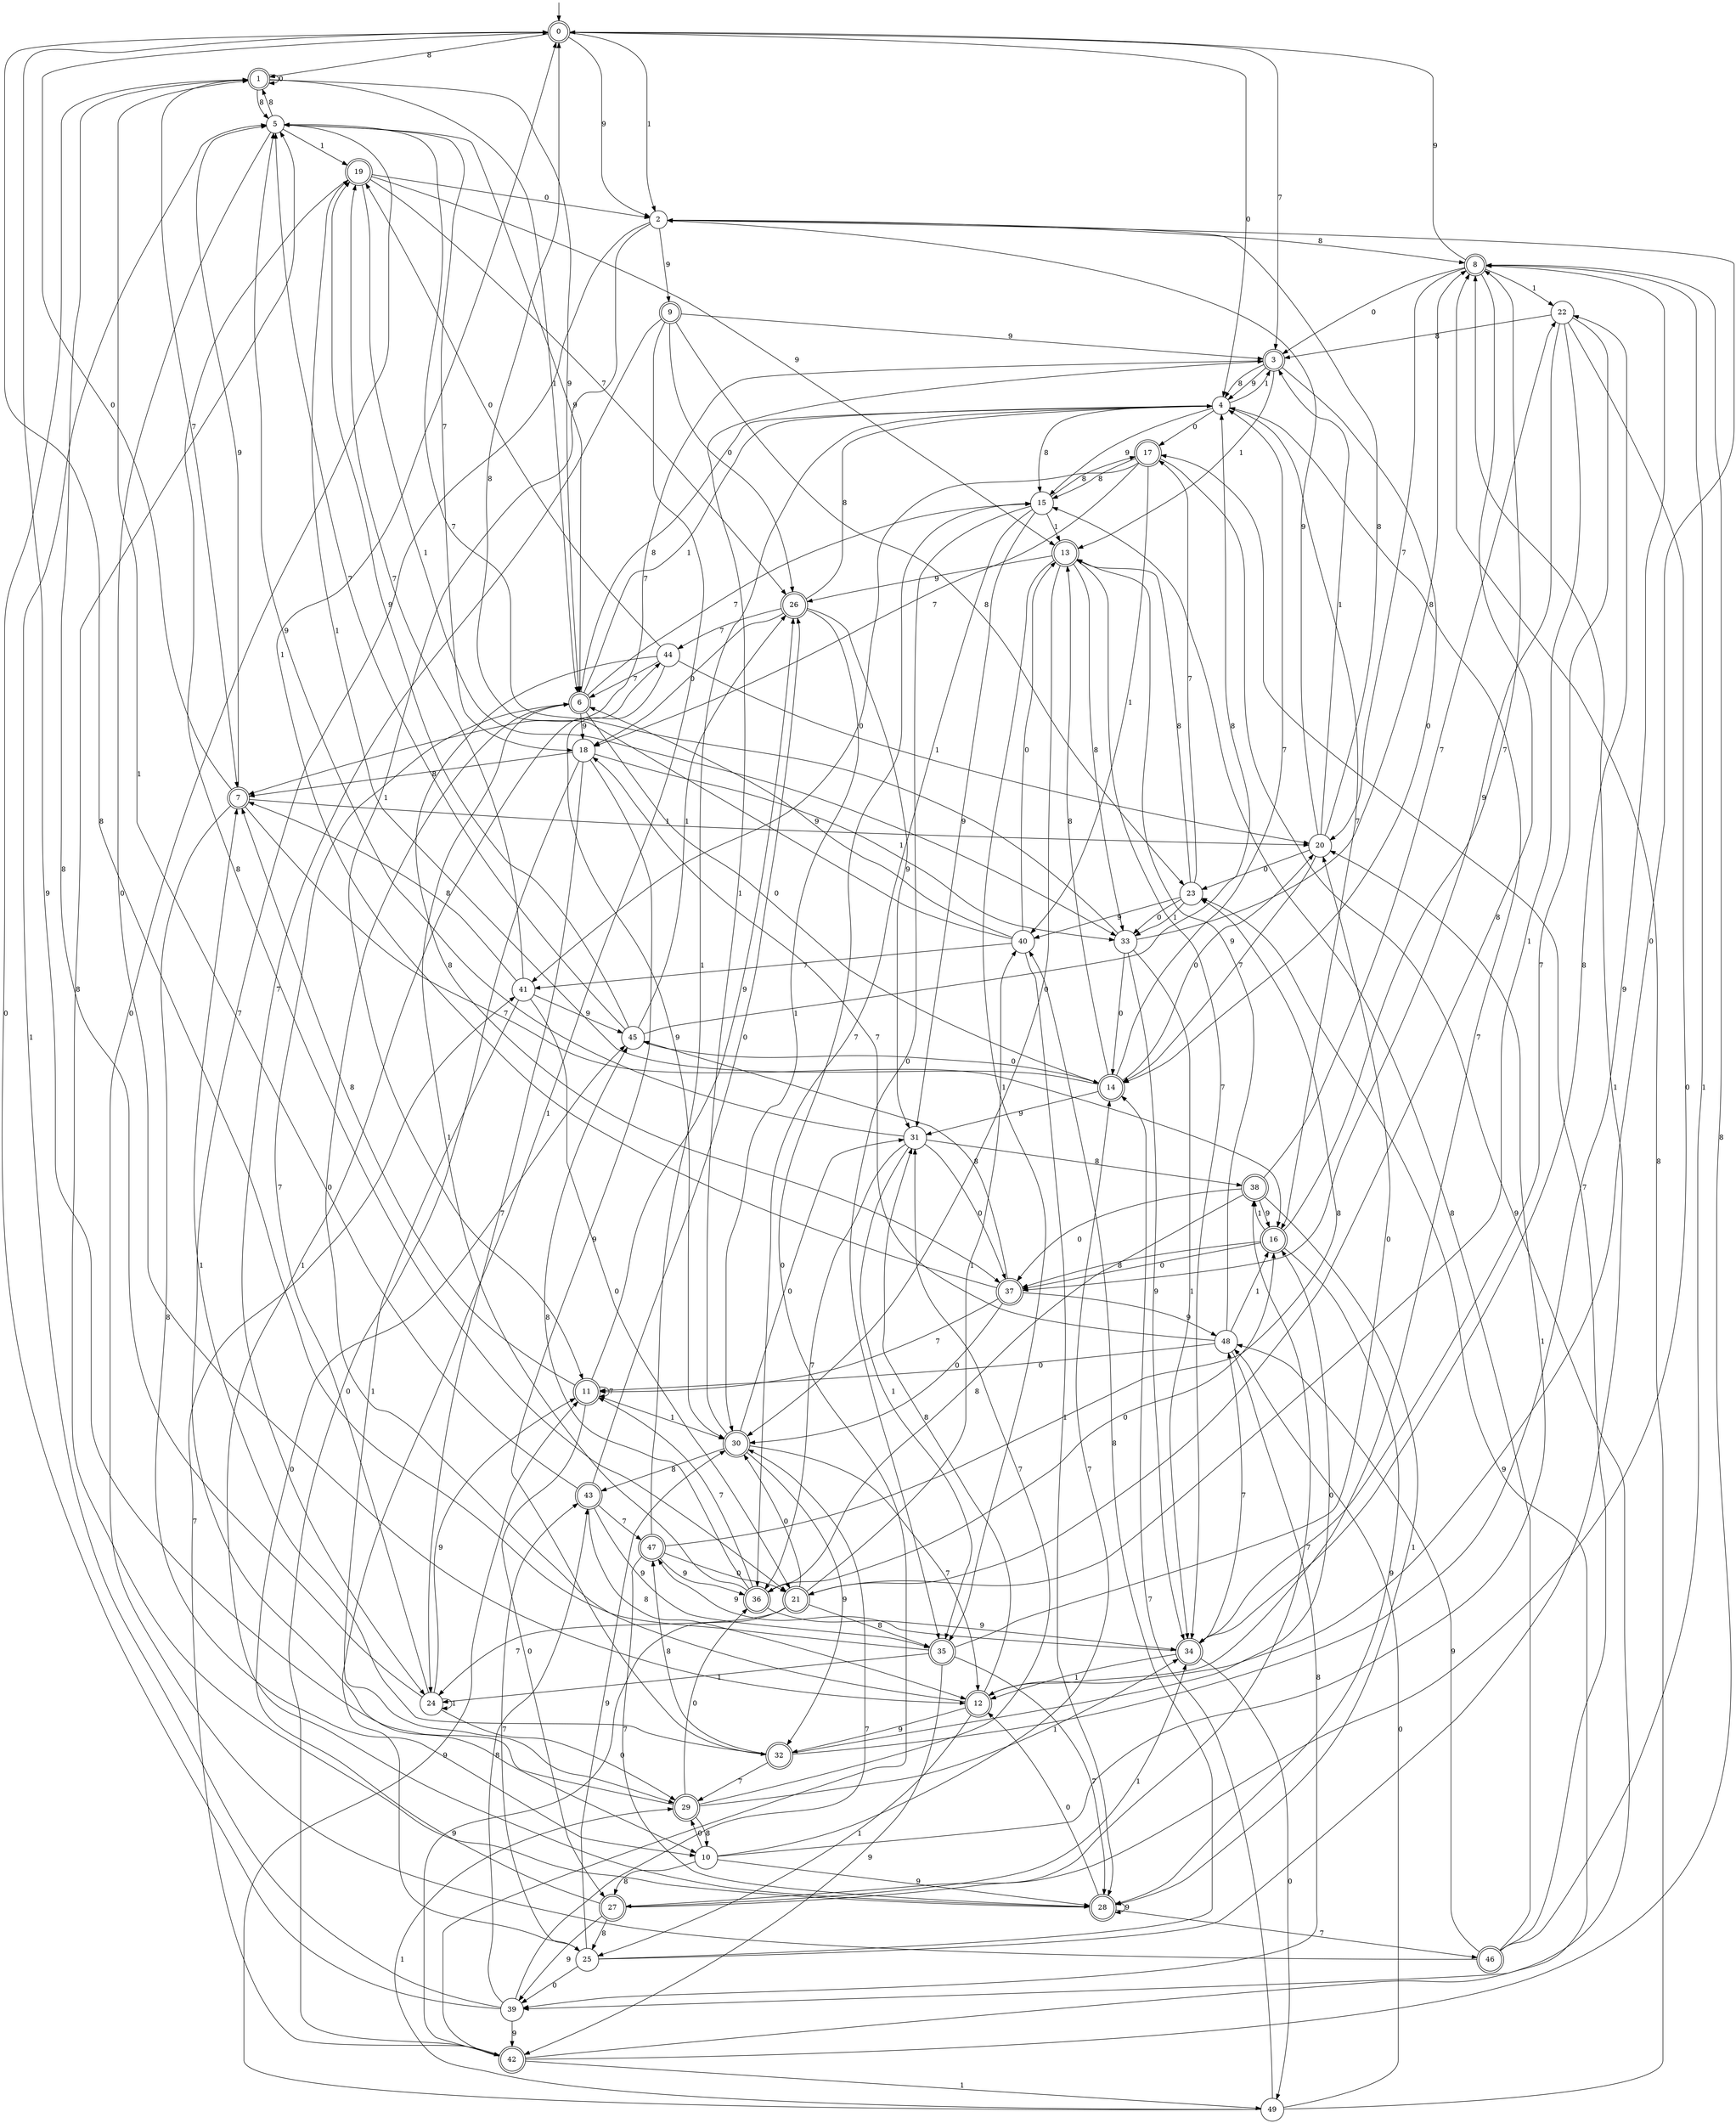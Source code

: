 digraph g {

	s0 [shape="doublecircle" label="0"];
	s1 [shape="doublecircle" label="1"];
	s2 [shape="circle" label="2"];
	s3 [shape="doublecircle" label="3"];
	s4 [shape="circle" label="4"];
	s5 [shape="circle" label="5"];
	s6 [shape="doublecircle" label="6"];
	s7 [shape="doublecircle" label="7"];
	s8 [shape="doublecircle" label="8"];
	s9 [shape="doublecircle" label="9"];
	s10 [shape="circle" label="10"];
	s11 [shape="doublecircle" label="11"];
	s12 [shape="doublecircle" label="12"];
	s13 [shape="doublecircle" label="13"];
	s14 [shape="doublecircle" label="14"];
	s15 [shape="circle" label="15"];
	s16 [shape="doublecircle" label="16"];
	s17 [shape="doublecircle" label="17"];
	s18 [shape="circle" label="18"];
	s19 [shape="doublecircle" label="19"];
	s20 [shape="circle" label="20"];
	s21 [shape="doublecircle" label="21"];
	s22 [shape="circle" label="22"];
	s23 [shape="circle" label="23"];
	s24 [shape="circle" label="24"];
	s25 [shape="circle" label="25"];
	s26 [shape="doublecircle" label="26"];
	s27 [shape="doublecircle" label="27"];
	s28 [shape="doublecircle" label="28"];
	s29 [shape="doublecircle" label="29"];
	s30 [shape="doublecircle" label="30"];
	s31 [shape="circle" label="31"];
	s32 [shape="doublecircle" label="32"];
	s33 [shape="circle" label="33"];
	s34 [shape="doublecircle" label="34"];
	s35 [shape="doublecircle" label="35"];
	s36 [shape="doublecircle" label="36"];
	s37 [shape="doublecircle" label="37"];
	s38 [shape="doublecircle" label="38"];
	s39 [shape="circle" label="39"];
	s40 [shape="circle" label="40"];
	s41 [shape="circle" label="41"];
	s42 [shape="doublecircle" label="42"];
	s43 [shape="doublecircle" label="43"];
	s44 [shape="circle" label="44"];
	s45 [shape="circle" label="45"];
	s46 [shape="doublecircle" label="46"];
	s47 [shape="doublecircle" label="47"];
	s48 [shape="circle" label="48"];
	s49 [shape="circle" label="49"];
	s0 -> s1 [label="8"];
	s0 -> s2 [label="9"];
	s0 -> s3 [label="7"];
	s0 -> s2 [label="1"];
	s0 -> s4 [label="0"];
	s1 -> s5 [label="8"];
	s1 -> s6 [label="9"];
	s1 -> s7 [label="7"];
	s1 -> s6 [label="1"];
	s1 -> s1 [label="0"];
	s2 -> s8 [label="8"];
	s2 -> s9 [label="9"];
	s2 -> s10 [label="7"];
	s2 -> s11 [label="1"];
	s2 -> s12 [label="0"];
	s3 -> s4 [label="8"];
	s3 -> s4 [label="9"];
	s3 -> s7 [label="7"];
	s3 -> s13 [label="1"];
	s3 -> s14 [label="0"];
	s4 -> s15 [label="8"];
	s4 -> s15 [label="9"];
	s4 -> s16 [label="7"];
	s4 -> s3 [label="1"];
	s4 -> s17 [label="0"];
	s5 -> s1 [label="8"];
	s5 -> s6 [label="9"];
	s5 -> s18 [label="7"];
	s5 -> s19 [label="1"];
	s5 -> s12 [label="0"];
	s6 -> s4 [label="8"];
	s6 -> s18 [label="9"];
	s6 -> s15 [label="7"];
	s6 -> s4 [label="1"];
	s6 -> s14 [label="0"];
	s7 -> s10 [label="8"];
	s7 -> s5 [label="9"];
	s7 -> s16 [label="7"];
	s7 -> s20 [label="1"];
	s7 -> s0 [label="0"];
	s8 -> s21 [label="8"];
	s8 -> s0 [label="9"];
	s8 -> s20 [label="7"];
	s8 -> s22 [label="1"];
	s8 -> s3 [label="0"];
	s9 -> s23 [label="8"];
	s9 -> s3 [label="9"];
	s9 -> s24 [label="7"];
	s9 -> s25 [label="1"];
	s9 -> s26 [label="0"];
	s10 -> s27 [label="8"];
	s10 -> s28 [label="9"];
	s10 -> s14 [label="7"];
	s10 -> s20 [label="1"];
	s10 -> s29 [label="0"];
	s11 -> s7 [label="8"];
	s11 -> s26 [label="9"];
	s11 -> s11 [label="7"];
	s11 -> s30 [label="1"];
	s11 -> s27 [label="0"];
	s12 -> s31 [label="8"];
	s12 -> s32 [label="9"];
	s12 -> s4 [label="7"];
	s12 -> s25 [label="1"];
	s12 -> s6 [label="0"];
	s13 -> s33 [label="8"];
	s13 -> s26 [label="9"];
	s13 -> s34 [label="7"];
	s13 -> s35 [label="1"];
	s13 -> s30 [label="0"];
	s14 -> s13 [label="8"];
	s14 -> s31 [label="9"];
	s14 -> s4 [label="7"];
	s14 -> s19 [label="1"];
	s14 -> s20 [label="0"];
	s15 -> s17 [label="8"];
	s15 -> s31 [label="9"];
	s15 -> s36 [label="7"];
	s15 -> s13 [label="1"];
	s15 -> s35 [label="0"];
	s16 -> s37 [label="8"];
	s16 -> s28 [label="9"];
	s16 -> s8 [label="7"];
	s16 -> s38 [label="1"];
	s16 -> s37 [label="0"];
	s17 -> s15 [label="8"];
	s17 -> s39 [label="9"];
	s17 -> s18 [label="7"];
	s17 -> s40 [label="1"];
	s17 -> s41 [label="0"];
	s18 -> s7 [label="8"];
	s18 -> s32 [label="9"];
	s18 -> s24 [label="7"];
	s18 -> s33 [label="1"];
	s18 -> s42 [label="0"];
	s19 -> s21 [label="8"];
	s19 -> s13 [label="9"];
	s19 -> s26 [label="7"];
	s19 -> s33 [label="1"];
	s19 -> s2 [label="0"];
	s20 -> s2 [label="8"];
	s20 -> s2 [label="9"];
	s20 -> s14 [label="7"];
	s20 -> s3 [label="1"];
	s20 -> s23 [label="0"];
	s21 -> s35 [label="8"];
	s21 -> s42 [label="9"];
	s21 -> s24 [label="7"];
	s21 -> s40 [label="1"];
	s21 -> s30 [label="0"];
	s22 -> s3 [label="8"];
	s22 -> s37 [label="9"];
	s22 -> s34 [label="7"];
	s22 -> s21 [label="1"];
	s22 -> s27 [label="0"];
	s23 -> s13 [label="8"];
	s23 -> s40 [label="9"];
	s23 -> s17 [label="7"];
	s23 -> s33 [label="1"];
	s23 -> s33 [label="0"];
	s24 -> s1 [label="8"];
	s24 -> s11 [label="9"];
	s24 -> s6 [label="7"];
	s24 -> s24 [label="1"];
	s24 -> s29 [label="0"];
	s25 -> s40 [label="8"];
	s25 -> s30 [label="9"];
	s25 -> s43 [label="7"];
	s25 -> s8 [label="1"];
	s25 -> s39 [label="0"];
	s26 -> s4 [label="8"];
	s26 -> s31 [label="9"];
	s26 -> s44 [label="7"];
	s26 -> s30 [label="1"];
	s26 -> s18 [label="0"];
	s27 -> s25 [label="8"];
	s27 -> s39 [label="9"];
	s27 -> s38 [label="7"];
	s27 -> s34 [label="1"];
	s27 -> s45 [label="0"];
	s28 -> s5 [label="8"];
	s28 -> s28 [label="9"];
	s28 -> s46 [label="7"];
	s28 -> s44 [label="1"];
	s28 -> s12 [label="0"];
	s29 -> s10 [label="8"];
	s29 -> s0 [label="9"];
	s29 -> s31 [label="7"];
	s29 -> s34 [label="1"];
	s29 -> s36 [label="0"];
	s30 -> s43 [label="8"];
	s30 -> s32 [label="9"];
	s30 -> s12 [label="7"];
	s30 -> s3 [label="1"];
	s30 -> s31 [label="0"];
	s31 -> s38 [label="8"];
	s31 -> s5 [label="9"];
	s31 -> s36 [label="7"];
	s31 -> s35 [label="1"];
	s31 -> s37 [label="0"];
	s32 -> s47 [label="8"];
	s32 -> s8 [label="9"];
	s32 -> s29 [label="7"];
	s32 -> s7 [label="1"];
	s32 -> s16 [label="0"];
	s33 -> s8 [label="8"];
	s33 -> s34 [label="9"];
	s33 -> s5 [label="7"];
	s33 -> s34 [label="1"];
	s33 -> s14 [label="0"];
	s34 -> s22 [label="8"];
	s34 -> s47 [label="9"];
	s34 -> s48 [label="7"];
	s34 -> s12 [label="1"];
	s34 -> s49 [label="0"];
	s35 -> s0 [label="8"];
	s35 -> s42 [label="9"];
	s35 -> s28 [label="7"];
	s35 -> s24 [label="1"];
	s35 -> s20 [label="0"];
	s36 -> s45 [label="8"];
	s36 -> s34 [label="9"];
	s36 -> s11 [label="7"];
	s36 -> s6 [label="1"];
	s36 -> s16 [label="0"];
	s37 -> s45 [label="8"];
	s37 -> s48 [label="9"];
	s37 -> s11 [label="7"];
	s37 -> s0 [label="1"];
	s37 -> s30 [label="0"];
	s38 -> s36 [label="8"];
	s38 -> s16 [label="9"];
	s38 -> s22 [label="7"];
	s38 -> s28 [label="1"];
	s38 -> s37 [label="0"];
	s39 -> s43 [label="8"];
	s39 -> s42 [label="9"];
	s39 -> s30 [label="7"];
	s39 -> s5 [label="1"];
	s39 -> s1 [label="0"];
	s40 -> s0 [label="8"];
	s40 -> s6 [label="9"];
	s40 -> s41 [label="7"];
	s40 -> s28 [label="1"];
	s40 -> s13 [label="0"];
	s41 -> s7 [label="8"];
	s41 -> s45 [label="9"];
	s41 -> s19 [label="7"];
	s41 -> s29 [label="1"];
	s41 -> s21 [label="0"];
	s42 -> s8 [label="8"];
	s42 -> s23 [label="9"];
	s42 -> s41 [label="7"];
	s42 -> s49 [label="1"];
	s42 -> s15 [label="0"];
	s43 -> s12 [label="8"];
	s43 -> s35 [label="9"];
	s43 -> s47 [label="7"];
	s43 -> s1 [label="1"];
	s43 -> s26 [label="0"];
	s44 -> s37 [label="8"];
	s44 -> s30 [label="9"];
	s44 -> s6 [label="7"];
	s44 -> s20 [label="1"];
	s44 -> s19 [label="0"];
	s45 -> s4 [label="8"];
	s45 -> s19 [label="9"];
	s45 -> s5 [label="7"];
	s45 -> s26 [label="1"];
	s45 -> s14 [label="0"];
	s46 -> s15 [label="8"];
	s46 -> s48 [label="9"];
	s46 -> s17 [label="7"];
	s46 -> s8 [label="1"];
	s46 -> s5 [label="0"];
	s47 -> s23 [label="8"];
	s47 -> s36 [label="9"];
	s47 -> s28 [label="7"];
	s47 -> s4 [label="1"];
	s47 -> s21 [label="0"];
	s48 -> s39 [label="8"];
	s48 -> s13 [label="9"];
	s48 -> s18 [label="7"];
	s48 -> s16 [label="1"];
	s48 -> s11 [label="0"];
	s49 -> s8 [label="8"];
	s49 -> s11 [label="9"];
	s49 -> s14 [label="7"];
	s49 -> s29 [label="1"];
	s49 -> s48 [label="0"];

__start0 [label="" shape="none" width="0" height="0"];
__start0 -> s0;

}
